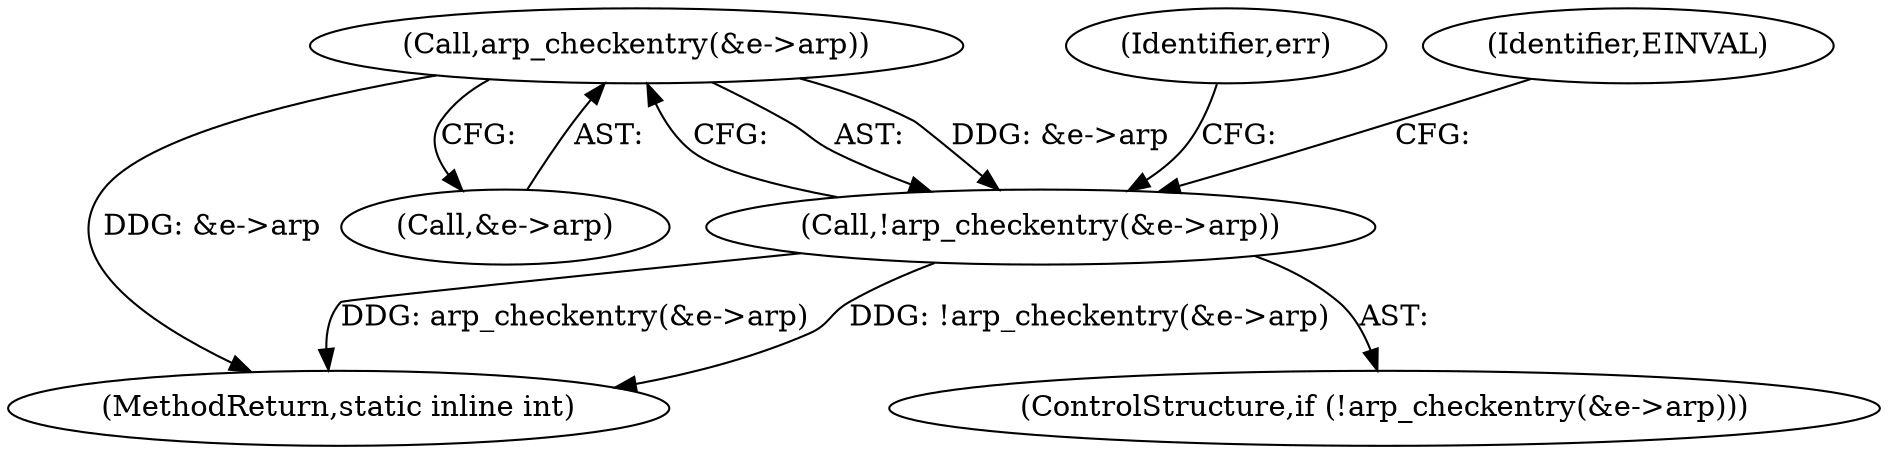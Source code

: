 digraph "0_linux_ce683e5f9d045e5d67d1312a42b359cb2ab2a13c_0@pointer" {
"1000142" [label="(Call,arp_checkentry(&e->arp))"];
"1000141" [label="(Call,!arp_checkentry(&e->arp))"];
"1000141" [label="(Call,!arp_checkentry(&e->arp))"];
"1000140" [label="(ControlStructure,if (!arp_checkentry(&e->arp)))"];
"1000142" [label="(Call,arp_checkentry(&e->arp))"];
"1000151" [label="(Identifier,err)"];
"1000149" [label="(Identifier,EINVAL)"];
"1000239" [label="(MethodReturn,static inline int)"];
"1000143" [label="(Call,&e->arp)"];
"1000142" -> "1000141"  [label="AST: "];
"1000142" -> "1000143"  [label="CFG: "];
"1000143" -> "1000142"  [label="AST: "];
"1000141" -> "1000142"  [label="CFG: "];
"1000142" -> "1000239"  [label="DDG: &e->arp"];
"1000142" -> "1000141"  [label="DDG: &e->arp"];
"1000141" -> "1000140"  [label="AST: "];
"1000149" -> "1000141"  [label="CFG: "];
"1000151" -> "1000141"  [label="CFG: "];
"1000141" -> "1000239"  [label="DDG: arp_checkentry(&e->arp)"];
"1000141" -> "1000239"  [label="DDG: !arp_checkentry(&e->arp)"];
}
